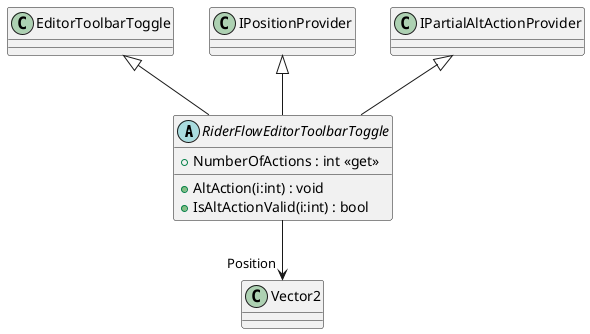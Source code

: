 @startuml
abstract class RiderFlowEditorToolbarToggle {
    + NumberOfActions : int <<get>>
    + AltAction(i:int) : void
    + IsAltActionValid(i:int) : bool
}
EditorToolbarToggle <|-- RiderFlowEditorToolbarToggle
IPositionProvider <|-- RiderFlowEditorToolbarToggle
IPartialAltActionProvider <|-- RiderFlowEditorToolbarToggle
RiderFlowEditorToolbarToggle --> "Position" Vector2
@enduml
